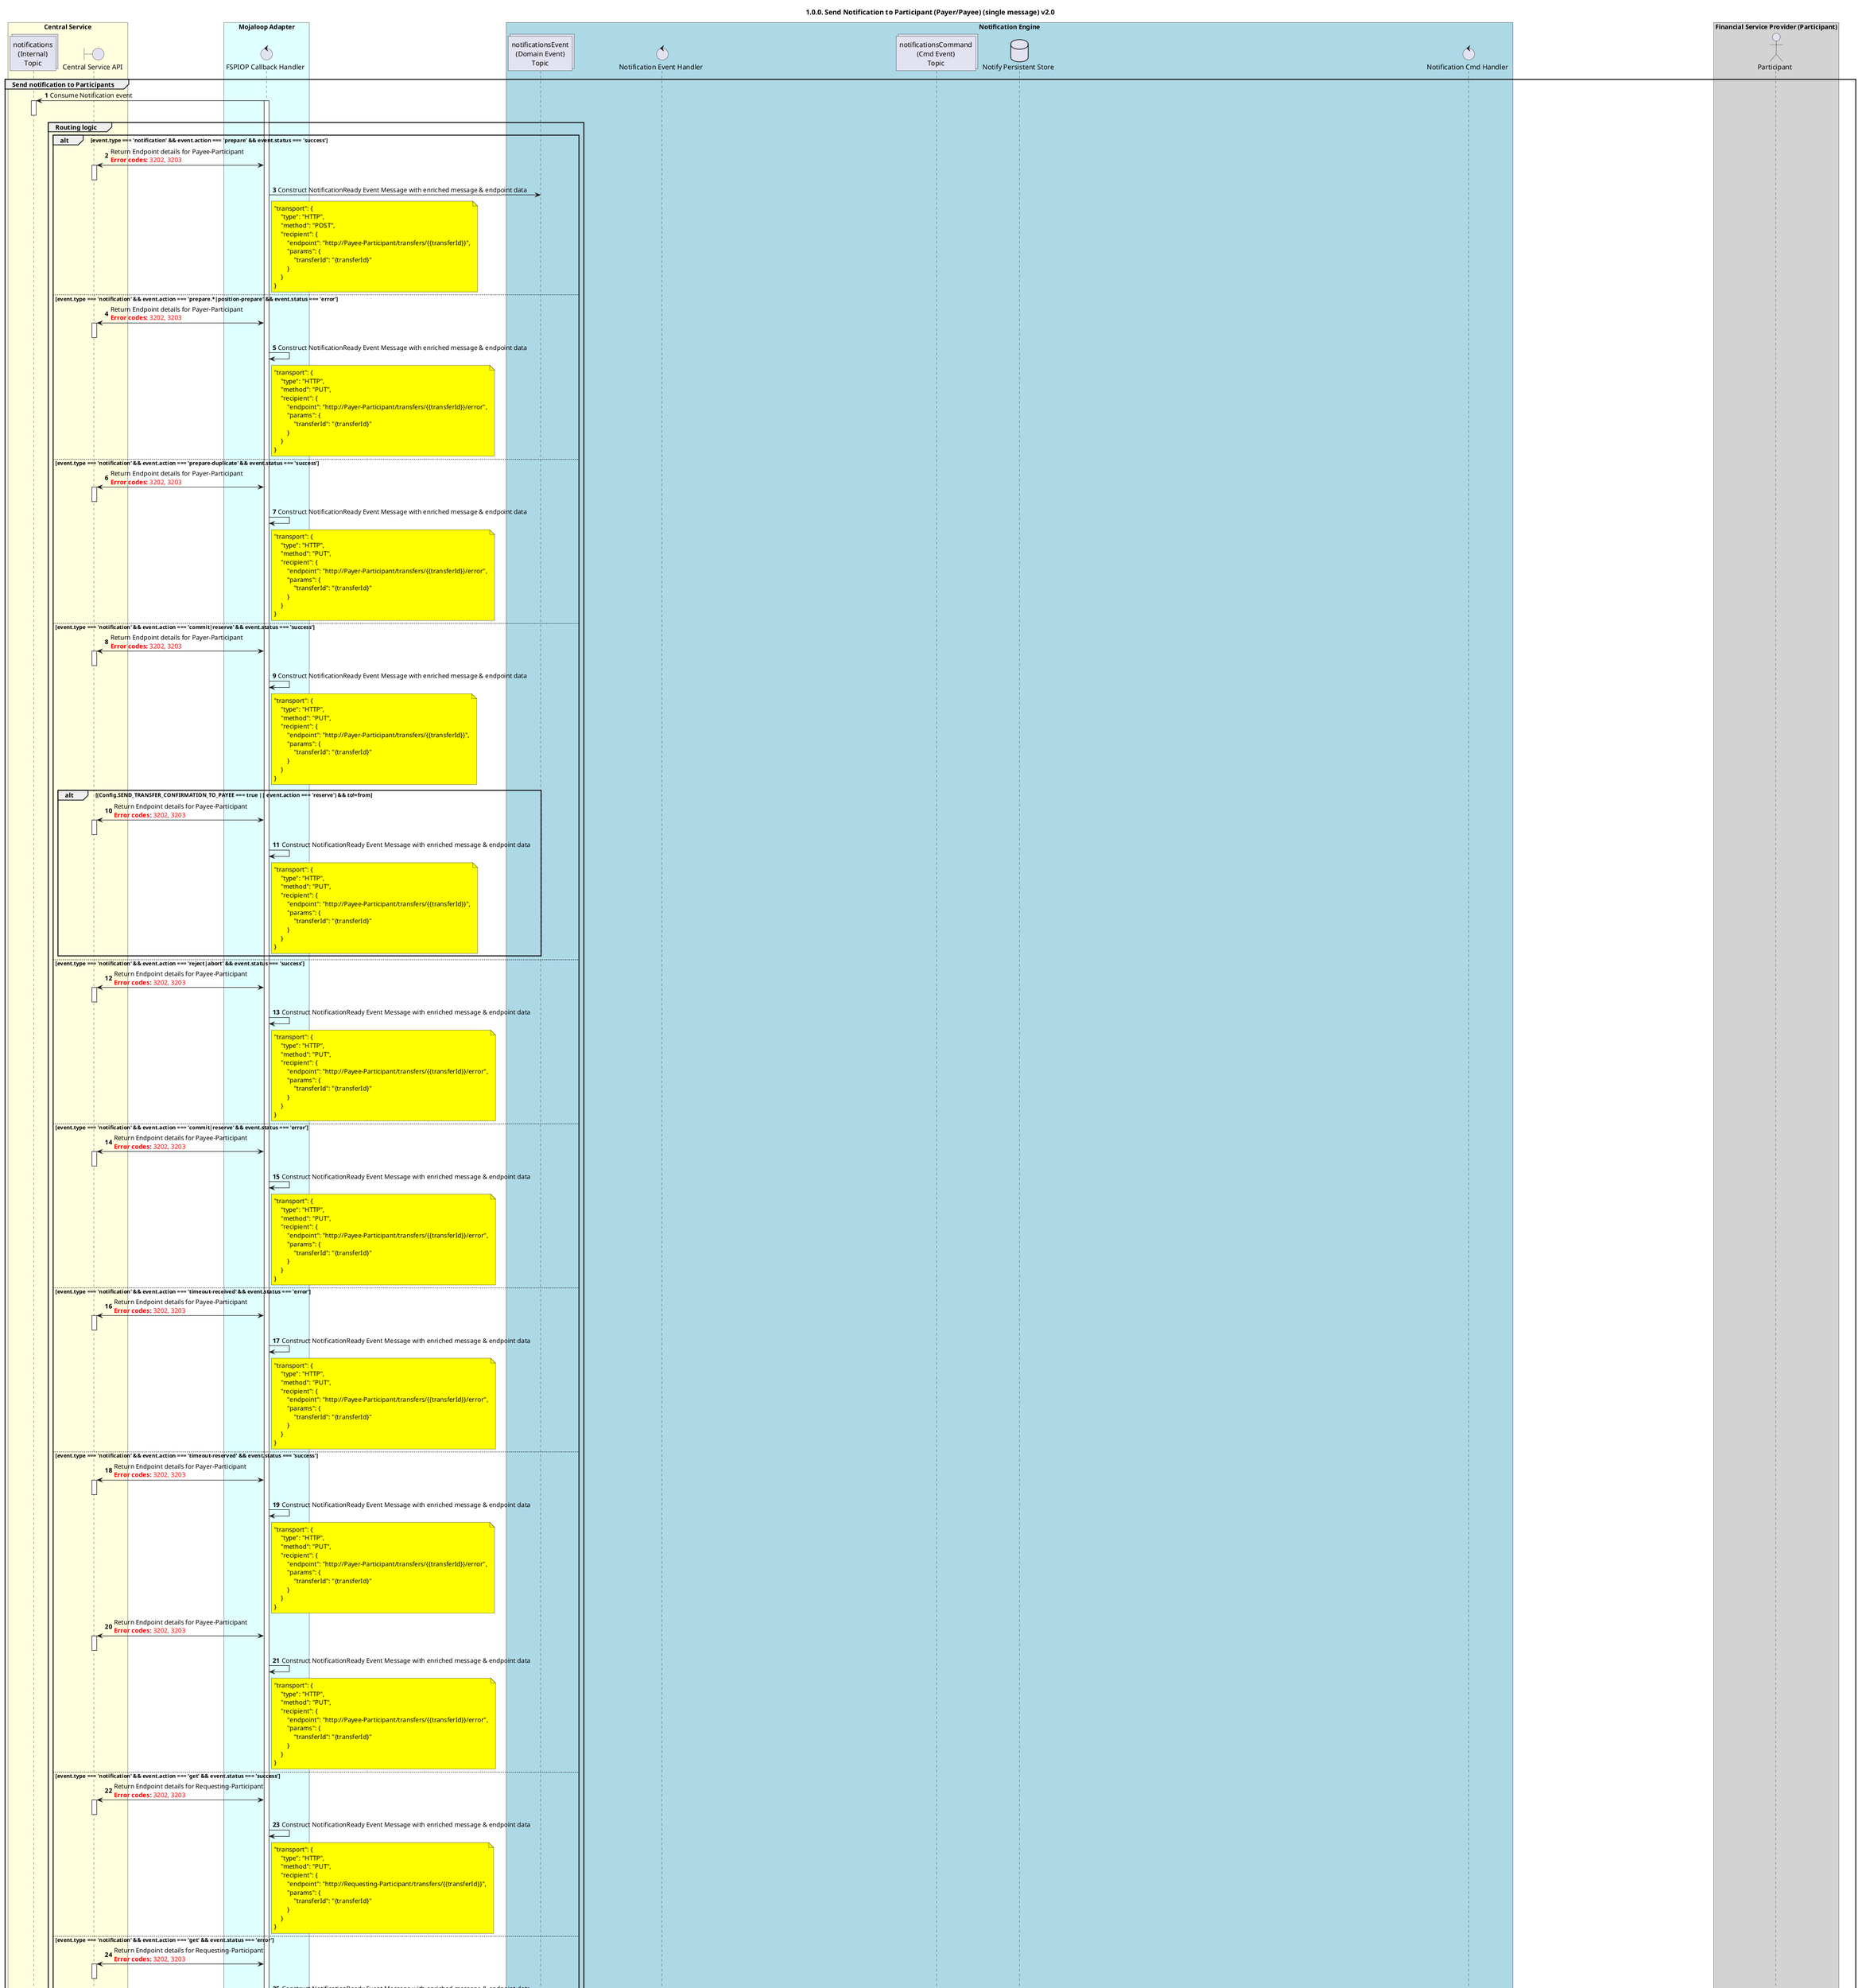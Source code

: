 /'*****
 License
 --------------
 Copyright © 2017 Bill & Melinda Gates Foundation
 The Mojaloop files are made available by the Bill & Melinda Gates Foundation under the Apache License, Version 2.0 (the "License") and you may not use these files except in compliance with the License. You may obtain a copy of the License at
 http://www.apache.org/licenses/LICENSE-2.0
 Unless required by applicable law or agreed to in writing, the Mojaloop files are distributed on an "AS IS" BASIS, WITHOUT WARRANTIES OR CONDITIONS OF ANY KIND, either express or implied. See the License for the specific language governing permissions and limitations under the License.
 Contributors
 --------------
 This is the official list of the Mojaloop project contributors for this file.
 Names of the original copyright holders (individuals or organizations)
 should be listed with a '*' in the first column. People who have
 contributed from an organization can be listed under the organization
 that actually holds the copyright for their contributions (see the
 Gates Foundation organization for an example). Those individuals should have
 their names indented and be marked with a '-'. Email address can be added
 optionally within square brackets <email>.
 * Gates Foundation
 - Name Surname <name.surname@gatesfoundation.com>

 * Georgi Georgiev <georgi.georgiev@modusbox.com>
 * Miguel de Barros <miguel.debarros@modusbox.com>
 * Shashikant Hirugade <shashikant.hirugade@modusbox.com>
 * Valentin Genev <valentin.genev@modusbox.com>
 --------------
 ******'/

@startuml
' declate title
title 1.0.0. Send Notification to Participant (Payer/Payee) (single message) v2.0

autonumber

' Actor Keys:
'   actor - Payer DFSP, Payee DFSP
'   boundary - APIs/Interfaces, etc
'   collections - Kafka Topics
'   control - Kafka Consumers
'   entity - Database Access Objects
'   database - Database Persistance Store

' declare actors
' actor "Payer DFSP\nParticipant" as PAYER_DFSP
actor "Participant" as PARTICIPANT
control "Notification Event Handler" as NOTIFY_HANDLER_EVT
control "Notification Cmd Handler" as NOTIFY_HANDLER_CMD
boundary "Central Service API" as CSAPI
control "FSPIOP Callback Handler" as MLCALLBACKHANDLER
collections "notifications\n(Internal)\nTopic" as TOPIC_NOTIFICATIONS
collections "notificationsCommand\n(Cmd Event)\nTopic" as TOPIC_NOTIFICATIONS_CMD
collections "notificationsEvent\n(Domain Event)\nTopic" as TOPIC_NOTIFICATIONS_EVT
' entity "Participant DAO" as PARTICIPANT_DAO
' entity "Notifications DAO" as NOTIFICATIONS_DAO
database "Notify Persistent Store" as NOTIFYDB

' box "Financial Service Provider (Payer)" #lightGray
' 	participant PAYER_DFSP
' end box

' box "ML API Adapter Service" #LightBlue
' 	participant NOTIFY_HANDLER
' end box

box "Central Service" #LightYellow
    participant TOPIC_NOTIFICATIONS
    
    participant CSAPI
    ' participant NOTIFICATIONS_DAO
    participant TOPIC_NOTIFICATIONS_EVT
    ' participant PARTICIPANT_DAO
    ' participant DB
end box

box "Mojaloop Adapter" #LightCyan
    participant MLCALLBACKHANDLER
    ' participant TOPIC_NOTIFICATIONS
    
    ' participant CSAPI
    ' participant NOTIFICATIONS_DAO
    ' participant DB
    ' participant TOPIC_NOTIFICATIONS_EVT
    ' participant PARTICIPANT_DAO
    ' participant DB
end box

box "Notification Engine" #LightBlue
    participant TOPIC_NOTIFICATIONS_EVT
    participant NOTIFY_HANDLER_EVT
    participant TOPIC_NOTIFICATIONS_CMD
    participant NOTIFYDB
    participant NOTIFY_HANDLER_CMD
    ' participant TOPIC_NOTIFICATIONS_EVT
end box

box "Financial Service Provider (Participant)" #lightGray
	participant PARTICIPANT
end box

' start flow
group Send notification to Participants
    ' note left of NOTIFY_HANDLER_EVT #yellow
    '     Message:
    '     {
    '         payload: {
    '             endpoint: {
    '                 type: <typeValue>,
    '                 value: <endpointValue>
    '            }
    '         }
    '     }
    ' end note

    TOPIC_NOTIFICATIONS <- MLCALLBACKHANDLER: Consume Notification event
    activate MLCALLBACKHANDLER
    activate TOPIC_NOTIFICATIONS
    deactivate TOPIC_NOTIFICATIONS



    ' put logic here to route command-type based on incoming events
    group Routing logic
        alt event.type === 'notification' && event.action === 'prepare' && event.status === 'success'
            CSAPI <-> MLCALLBACKHANDLER: Return Endpoint details for Payee-Participant\n<color #FF0000><b>Error codes:</b> 3202, 3203</color>
            activate CSAPI
            deactivate CSAPI

            MLCALLBACKHANDLER -> TOPIC_NOTIFICATIONS_EVT: Construct NotificationReady Event Message with enriched message & endpoint data
            note right of MLCALLBACKHANDLER #yellow
                "transport": {
                    "type": "HTTP",
                    "method": "POST",
                    "recipient": {
                        "endpoint": "http://Payee-Participant/transfers/{{transferId}}",
                        "params": {
                            "transferId": "{transferId}"
                        }
                    }
                }
            end note
        else event.type === 'notification' && event.action === 'prepare.*|position-prepare' && event.status === 'error'
            CSAPI <-> MLCALLBACKHANDLER: Return Endpoint details for Payer-Participant\n<color #FF0000><b>Error codes:</b> 3202, 3203</color>
            activate CSAPI
            deactivate CSAPI

            MLCALLBACKHANDLER -> MLCALLBACKHANDLER: Construct NotificationReady Event Message with enriched message & endpoint data
            note right of MLCALLBACKHANDLER #yellow
                "transport": {
                    "type": "HTTP",
                    "method": "PUT",
                    "recipient": {
                        "endpoint": "http://Payer-Participant/transfers/{{transferId}}/error",
                        "params": {
                            "transferId": "{transferId}"
                        }
                    }
                }
            end note
        else event.type === 'notification' && event.action === 'prepare-duplicate' && event.status === 'success'
            CSAPI <-> MLCALLBACKHANDLER: Return Endpoint details for Payer-Participant\n<color #FF0000><b>Error codes:</b> 3202, 3203</color>
            activate CSAPI
            deactivate CSAPI

            MLCALLBACKHANDLER -> MLCALLBACKHANDLER: Construct NotificationReady Event Message with enriched message & endpoint data
            note right of MLCALLBACKHANDLER #yellow
                "transport": {
                    "type": "HTTP",
                    "method": "PUT",
                    "recipient": {
                        "endpoint": "http://Payer-Participant/transfers/{{transferId}}/error",
                        "params": {
                            "transferId": "{transferId}"
                        }
                    }
                }
            end note
       else event.type === 'notification' && event.action === 'commit|reserve' && event.status === 'success'
            CSAPI <-> MLCALLBACKHANDLER: Return Endpoint details for Payer-Participant\n<color #FF0000><b>Error codes:</b> 3202, 3203</color>
            activate CSAPI
            deactivate CSAPI

            MLCALLBACKHANDLER -> MLCALLBACKHANDLER: Construct NotificationReady Event Message with enriched message & endpoint data
            note right of MLCALLBACKHANDLER #yellow
                "transport": {
                    "type": "HTTP",
                    "method": "PUT",
                    "recipient": {
                        "endpoint": "http://Payer-Participant/transfers/{{transferId}}",
                        "params": {
                            "transferId": "{transferId}"
                        }
                    }
                }
            end note
            
            ' Notes:
            '   - To confirm if action=reserve results in sending out a payee notification <-- I assume this is for FSPIOP v1.1 changes
            '   - This is also only applicabble for "off-us" transfers
            alt (Config.SEND_TRANSFER_CONFIRMATION_TO_PAYEE === true || event.action === 'reserve') && to!=from
                CSAPI <-> MLCALLBACKHANDLER: Return Endpoint details for Payee-Participant\n<color #FF0000><b>Error codes:</b> 3202, 3203</color>
                activate CSAPI
                deactivate CSAPI

                MLCALLBACKHANDLER -> MLCALLBACKHANDLER: Construct NotificationReady Event Message with enriched message & endpoint data
                note right of MLCALLBACKHANDLER #yellow
                    "transport": {
                        "type": "HTTP",
                        "method": "PUT",
                        "recipient": {
                            "endpoint": "http://Payee-Participant/transfers/{{transferId}}",
                            "params": {
                                "transferId": "{transferId}"
                            }
                        }
                    }
                end note
            end
        else event.type === 'notification' && event.action === 'reject|abort' && event.status === 'success'
            CSAPI <-> MLCALLBACKHANDLER: Return Endpoint details for Payee-Participant\n<color #FF0000><b>Error codes:</b> 3202, 3203</color>
            activate CSAPI
            deactivate CSAPI

            MLCALLBACKHANDLER -> MLCALLBACKHANDLER: Construct NotificationReady Event Message with enriched message & endpoint data
            note right of MLCALLBACKHANDLER #yellow
                "transport": {
                    "type": "HTTP",
                    "method": "PUT",
                    "recipient": {
                        "endpoint": "http://Payee-Participant/transfers/{{transferId}}/error",
                        "params": {
                            "transferId": "{transferId}"
                        }
                    }
                }
            end note
        else event.type === 'notification' && event.action === 'commit|reserve' && event.status === 'error'
            CSAPI <-> MLCALLBACKHANDLER: Return Endpoint details for Payee-Participant\n<color #FF0000><b>Error codes:</b> 3202, 3203</color>
            activate CSAPI
            deactivate CSAPI

            MLCALLBACKHANDLER -> MLCALLBACKHANDLER: Construct NotificationReady Event Message with enriched message & endpoint data
            note right of MLCALLBACKHANDLER #yellow
                "transport": {
                    "type": "HTTP",
                    "method": "PUT",
                    "recipient": {
                        "endpoint": "http://Payee-Participant/transfers/{{transferId}}/error",
                        "params": {
                            "transferId": "{transferId}"
                        }
                    }
                }
            end note
        else event.type === 'notification' && event.action === 'timeout-received' && event.status === 'error'
            CSAPI <-> MLCALLBACKHANDLER: Return Endpoint details for Payee-Participant\n<color #FF0000><b>Error codes:</b> 3202, 3203</color>
            activate CSAPI
            deactivate CSAPI

            MLCALLBACKHANDLER -> MLCALLBACKHANDLER: Construct NotificationReady Event Message with enriched message & endpoint data
            note right of MLCALLBACKHANDLER #yellow
                "transport": {
                    "type": "HTTP",
                    "method": "PUT",
                    "recipient": {
                        "endpoint": "http://Payee-Participant/transfers/{{transferId}}/error",
                        "params": {
                            "transferId": "{transferId}"
                        }
                    }
                }
            end note
        else event.type === 'notification' && event.action === 'timeout-reserved' && event.status === 'success'
            CSAPI <-> MLCALLBACKHANDLER: Return Endpoint details for Payer-Participant\n<color #FF0000><b>Error codes:</b> 3202, 3203</color>
            activate CSAPI
            deactivate CSAPI

            MLCALLBACKHANDLER -> MLCALLBACKHANDLER: Construct NotificationReady Event Message with enriched message & endpoint data
            note right of MLCALLBACKHANDLER #yellow
                "transport": {
                    "type": "HTTP",
                    "method": "PUT",
                    "recipient": {
                        "endpoint": "http://Payer-Participant/transfers/{{transferId}}/error",
                        "params": {
                            "transferId": "{transferId}"
                        }
                    }
                }
            end note
            
            ' Notes:
            '   - To confirm if action=reserve results in sending out a payee notification <-- I assume this is for FSPIOP v1.1 changes
            '   - This is also only applicabble for "off-us" transfers
            ' alt (Config.SEND_TRANSFER_CONFIRMATION_TO_PAYEE === true || event.action === 'reserve') && to!=from
            CSAPI <-> MLCALLBACKHANDLER: Return Endpoint details for Payee-Participant\n<color #FF0000><b>Error codes:</b> 3202, 3203</color>
            activate CSAPI
            deactivate CSAPI

            MLCALLBACKHANDLER -> MLCALLBACKHANDLER: Construct NotificationReady Event Message with enriched message & endpoint data
            note right of MLCALLBACKHANDLER #yellow
                "transport": {
                    "type": "HTTP",
                    "method": "PUT",
                    "recipient": {
                        "endpoint": "http://Payee-Participant/transfers/{{transferId}}/error",
                        "params": {
                            "transferId": "{transferId}"
                        }
                    }
                }
            end note
            ' end
        else event.type === 'notification' && event.action === 'get' && event.status === 'success'
            CSAPI <-> MLCALLBACKHANDLER: Return Endpoint details for Requesting-Participant\n<color #FF0000><b>Error codes:</b> 3202, 3203</color>
            activate CSAPI
            deactivate CSAPI

            MLCALLBACKHANDLER -> MLCALLBACKHANDLER: Construct NotificationReady Event Message with enriched message & endpoint data
            note right of MLCALLBACKHANDLER #yellow
                "transport": {
                    "type": "HTTP",
                    "method": "PUT",
                    "recipient": {
                        "endpoint": "http://Requesting-Participant/transfers/{{transferId}}",
                        "params": {
                            "transferId": "{transferId}"
                        }
                    }
                }
            end note
        else event.type === 'notification' && event.action === 'get' && event.status === 'error'
            CSAPI <-> MLCALLBACKHANDLER: Return Endpoint details for Requesting-Participant\n<color #FF0000><b>Error codes:</b> 3202, 3203</color>
            activate CSAPI
            deactivate CSAPI

            MLCALLBACKHANDLER -> MLCALLBACKHANDLER: Construct NotificationReady Event Message with enriched message & endpoint data
            note right of MLCALLBACKHANDLER #yellow
                "transport": {
                    "type": "HTTP",
                    "method": "PUT",
                    "recipient": {
                        "endpoint": "http://Requesting-Participant/transfers/{{transferId}}/error",
                        "params": {
                            "transferId": "{transferId}"
                        }
                    }
                }
            end note
        end
        MLCALLBACKHANDLER -> TOPIC_NOTIFICATIONS_EVT: Publish NotificationReady Event Message
    end
    
    ' TODO1
    TOPIC_NOTIFICATIONS_EVT <- NOTIFY_HANDLER_EVT: Consume NotificationReady Event
    activate NOTIFY_HANDLER_EVT
    activate TOPIC_NOTIFICATIONS_EVT
    deactivate TOPIC_NOTIFICATIONS_EVT

    NOTIFY_HANDLER_EVT -> NOTIFY_HANDLER_EVT: Construct NotifyCmd Command Message with notficiation-payload & transport-data
    group For-each NotifyCmd Command Messages
        NOTIFY_HANDLER_EVT -> TOPIC_NOTIFICATIONS_CMD: Publish NotifyCmd Command Message
        activate TOPIC_NOTIFICATIONS_CMD
    end
    

    NOTIFY_HANDLER_EVT -> TOPIC_NOTIFICATIONS_EVT: Commit Notification event
    activate TOPIC_NOTIFICATIONS_EVT
    deactivate TOPIC_NOTIFICATIONS_EVT
    deactivate NOTIFY_HANDLER_EVT
    
    
    TOPIC_NOTIFICATIONS_CMD <- NOTIFY_HANDLER_CMD: Consume NotifyCmd Command Message
    activate NOTIFY_HANDLER_CMD
    deactivate TOPIC_NOTIFICATIONS_CMD
    
    NOTIFY_HANDLER_CMD -> NOTIFY_HANDLER_CMD: Validate transport.type && transport.content-type match handlers configuration \n<color #FF0000><b>Error code:</b> 1001</color>

    NOTIFY_HANDLER_CMD <-> NOTIFYDB: Query Notification Attempt by aggregateId, and attemot to re-load existing state into memory if it exists \n<color #FF0000><b>Note: this means that we are recovering a 'Notification' event from a mid-flight 'in-progress' Cmd Handler interupption if record found!</b></color>

    alt if transport.options.deliver-report === true and state.status is undefined from in-memory state
        NOTIFY_HANDLER_CMD -> NOTIFYDB: Record Notification event with state.status='received' and state.retry-attempt-count = 0
    end

alt If transport.type && transport.content-type match handlers configuration && state.status != 'success' || 'failed' || 'expired'

        NOTIFY_HANDLER_CMD -> NOTIFY_HANDLER_CMD: Construct Transport Message

        ' retry logic goes here
        group Retry Transport Mechanism based on transport options
            note right of NOTIFY_HANDLER_CMD #yellow
                "transport": {
                    "options": {
                        "deliveryReport": true,
                        "retry": {
                        "count": 3,
                        "type": "noDelay|exponentialDelay",
                        "condition": "isNetworkError|isSafeRequestError|isIdempotentRequestError|isNetworkOrIdempotentRequestError"
                        }
                    }
                }
            end note

            loop state.retry-attempt-count++; state.retry-attempt-count < transport.options.retry.count
                alt if state.retry-attempt-count == 0 && state.status == 'received'
                    NOTIFY_HANDLER_CMD -> NOTIFYDB: Update Notification state with state.status='in-progress'
                else
                    alt if transport.options.retry.type == 'exponentialDelay'
                        NOTIFY_HANDLER_CMD -> NOTIFY_HANDLER_CMD: With state.retry-attempt-count - Calculate and wait for exponentialDelay to decay
                    end
                end

                NOTIFY_HANDLER_CMD -> NOTIFY_HANDLER_CMD: With transport.options.expiration Calculate isExpired
                alt if transport.options.expiration > 0 && isExpired === true
                    break from loop
                        NOTIFY_HANDLER_CMD -> NOTIFYDB: Update Notification state with state.status='expired'
                        NOTIFY_HANDLER_CMD -> NOTIFY_HANDLER_CMD: break from loop
                    end
                end

                NOTIFY_HANDLER_CMD -> NOTIFY_HANDLER_CMD: Validate transport.type && transport.content-type match handlers configuration \n<color #FF0000><b>Error code:</b> 1001</color>

                alt if state.retry-count < transport.options.retry.count
                    group Delivery Success
                        NOTIFY_HANDLER_CMD -> PARTICIPANT: Send Notification to \nPayer DFSP to specified Endpoint \n<color #FF0000><b>Error code:</b> 1001</color>
                        NOTIFY_HANDLER_CMD <-- PARTICIPANT: HTTP Response
                        break from loop
                            NOTIFY_HANDLER_CMD -> NOTIFYDB: Update Notification state with Response.info & state.status='success'
                            NOTIFY_HANDLER_CMD -> NOTIFY_HANDLER_CMD: break from loop
                        end
                    else Handle Delivery Failure
                        alt transport.options.deliver-report === true
                            NOTIFY_HANDLER_CMD -> NOTIFYDB: Update Notification state with Failure.reason & state.retry-attempt-count
                        end
                        alt if Failure.type is NOT of type transport.options.retry.condition
                            break from loop
                                NOTIFY_HANDLER_CMD -> NOTIFYDB: Update Notification state with Failure.reason='retry-condition not met', and state.status='failed'
                                NOTIFY_HANDLER_CMD -> NOTIFY_HANDLER_CMD: break from loop
                            end
                        end
                    end
                else
                    break from loop
                        ' alt transport.options.deliver-report === true
                        '     NOTIFY_HANDLER_CMD -> NOTIFYDB: Update Notification state with failure reason 'max retries-attempts exceeded'
                        ' end
                        NOTIFY_HANDLER_CMD -> NOTIFYDB: Update Notification state with Failure.reason='max retry attempts' & state.status='failed'
                        NOTIFY_HANDLER_CMD -> NOTIFY_HANDLER_CMD: break from loop
                    end
                end 
            end
        end

    alt transport.options.deliver-report === true
        NOTIFY_HANDLER_CMD -> NOTIFY_HANDLER_CMD: Prepare Delivery Report (NotifyReport)
        
        NOTIFY_HANDLER_CMD -> NOTIFYDB: Update Notification state with Delivery Report

        NOTIFY_HANDLER_CMD -> TOPIC_NOTIFICATIONS_EVT: Publish NotifyReport event
        activate TOPIC_NOTIFICATIONS_EVT
    
        NOTIFY_HANDLER_CMD -> TOPIC_NOTIFICATIONS_CMD: Commit NotifyCmd event
        deactivate TOPIC_NOTIFICATIONS_CMD
        deactivate NOTIFY_HANDLER_CMD

        TOPIC_NOTIFICATIONS_EVT <- MLCALLBACKHANDLER: Consume NotifyReport event
        deactivate TOPIC_NOTIFICATIONS_EVT
        activate MLCALLBACKHANDLER

        MLCALLBACKHANDLER -> MLCALLBACKHANDLER: Handle compensating actions by Custom Rule process

        MLCALLBACKHANDLER -> TOPIC_NOTIFICATIONS_EVT: Commit NotifyReport event
        deactivate MLCALLBACKHANDLER
        activate TOPIC_NOTIFICATIONS_EVT
        deactivate TOPIC_NOTIFICATIONS_EVT
    end

else
    NOTIFY_HANDLER_CMD -> NOTIFY_HANDLER_CMD: Ignore Notification
    NOTIFY_HANDLER_CMD -> TOPIC_NOTIFICATIONS_CMD: Commit NotifyCmd event
    deactivate TOPIC_NOTIFICATIONS_CMD
    deactivate NOTIFY_HANDLER_CMD
end

end
@enduml
